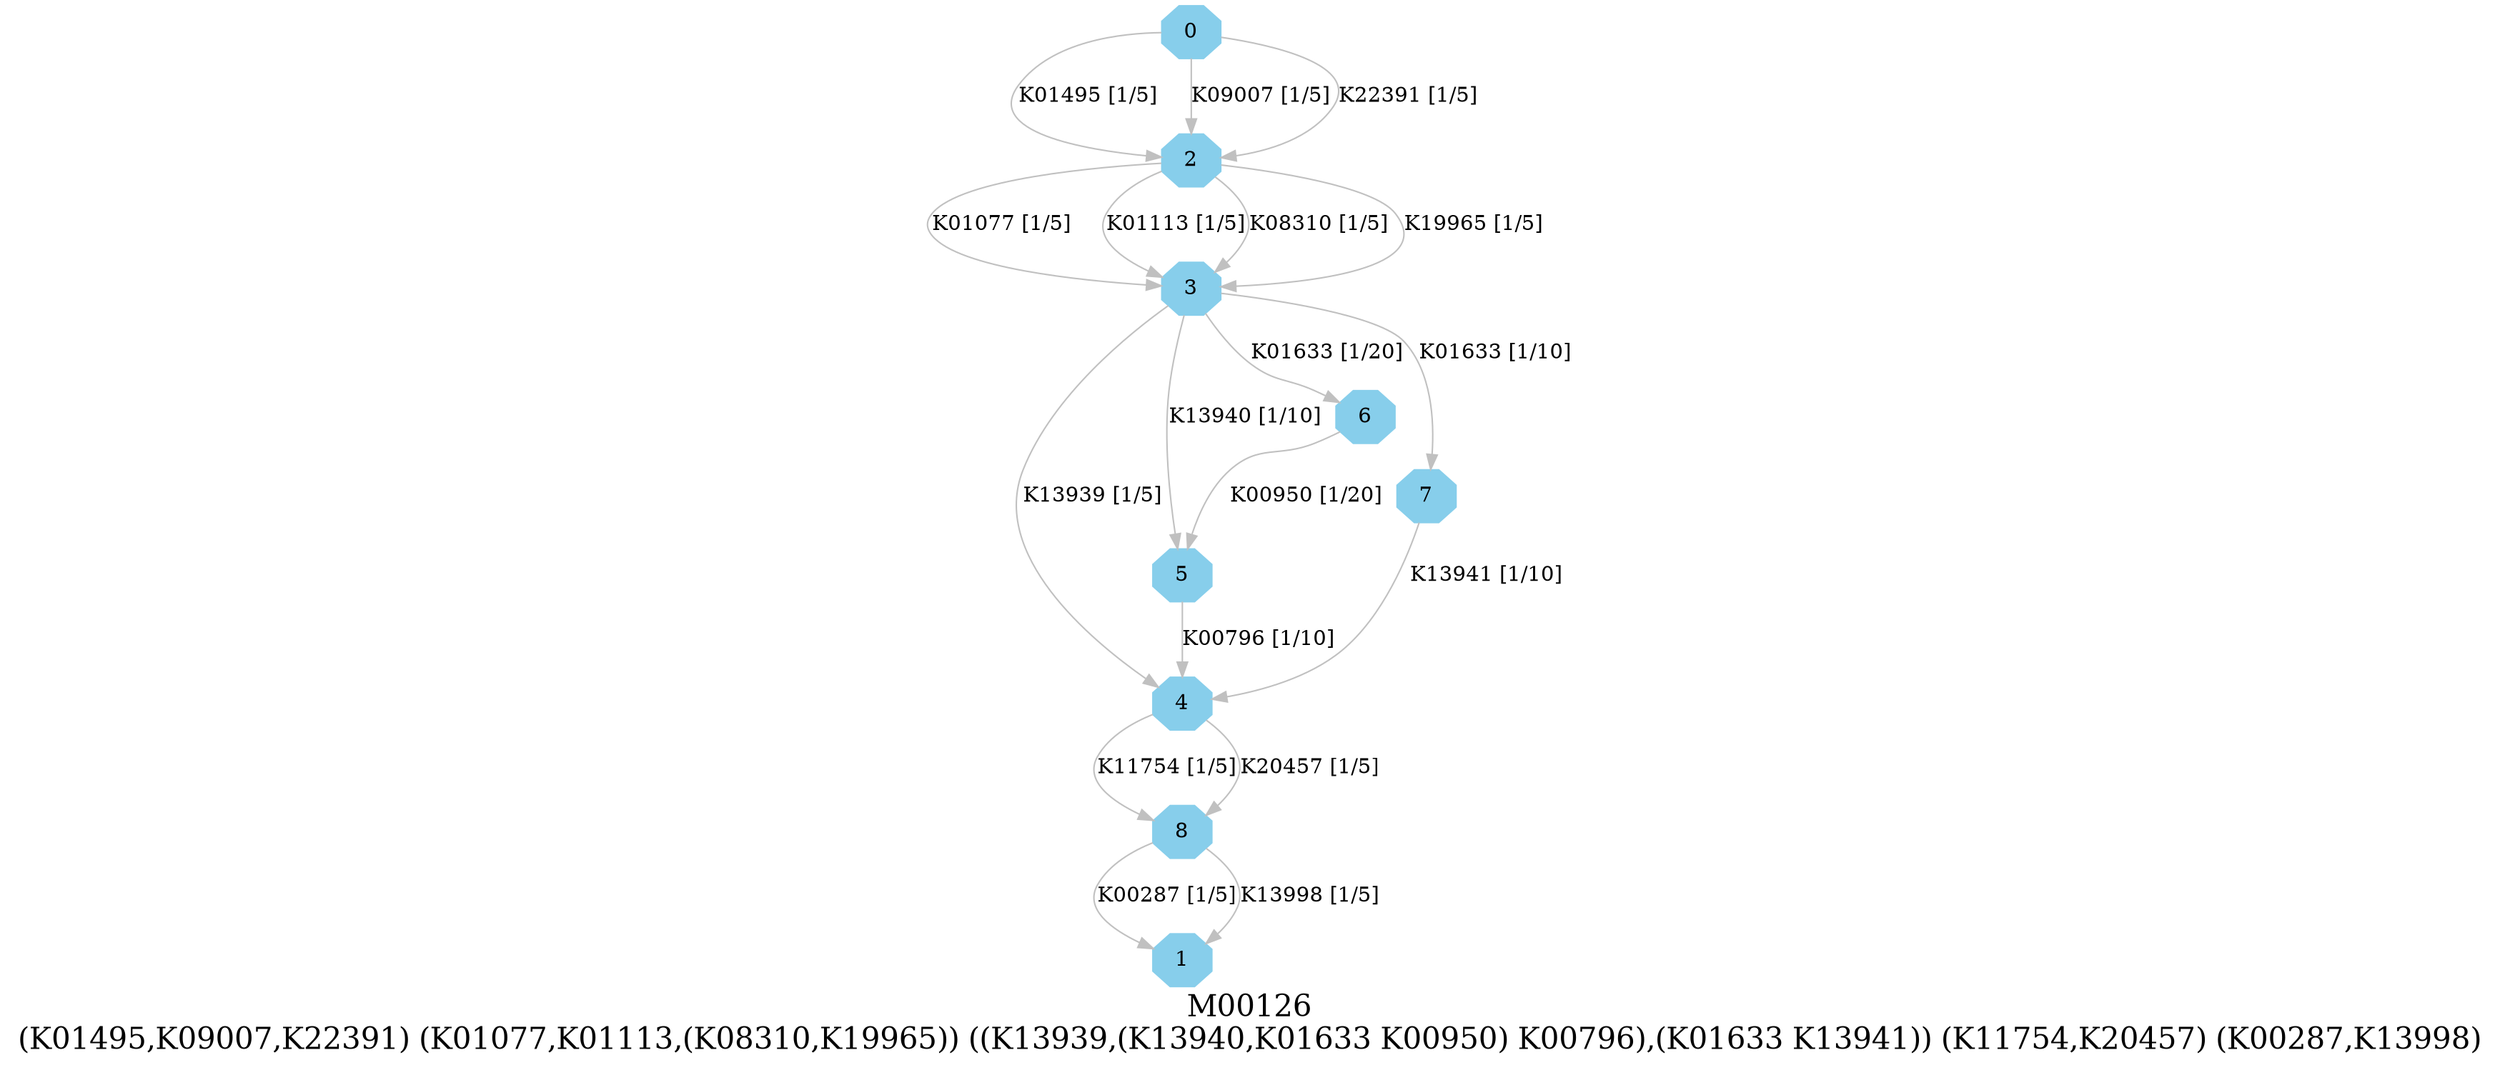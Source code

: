 digraph G {
graph [label="M00126
(K01495,K09007,K22391) (K01077,K01113,(K08310,K19965)) ((K13939,(K13940,K01633 K00950) K00796),(K01633 K13941)) (K11754,K20457) (K00287,K13998)",fontsize=20];
node [shape=box,style=filled];
edge [len=3,color=grey];
{node [width=.3,height=.3,shape=octagon,style=filled,color=skyblue] 0 1 2 3 4 5 6 7 8 }
0 -> 2 [label="K01495 [1/5]"];
0 -> 2 [label="K09007 [1/5]"];
0 -> 2 [label="K22391 [1/5]"];
2 -> 3 [label="K01077 [1/5]"];
2 -> 3 [label="K01113 [1/5]"];
2 -> 3 [label="K08310 [1/5]"];
2 -> 3 [label="K19965 [1/5]"];
3 -> 4 [label="K13939 [1/5]"];
3 -> 5 [label="K13940 [1/10]"];
3 -> 6 [label="K01633 [1/20]"];
3 -> 7 [label="K01633 [1/10]"];
4 -> 8 [label="K11754 [1/5]"];
4 -> 8 [label="K20457 [1/5]"];
5 -> 4 [label="K00796 [1/10]"];
6 -> 5 [label="K00950 [1/20]"];
7 -> 4 [label="K13941 [1/10]"];
8 -> 1 [label="K00287 [1/5]"];
8 -> 1 [label="K13998 [1/5]"];
}